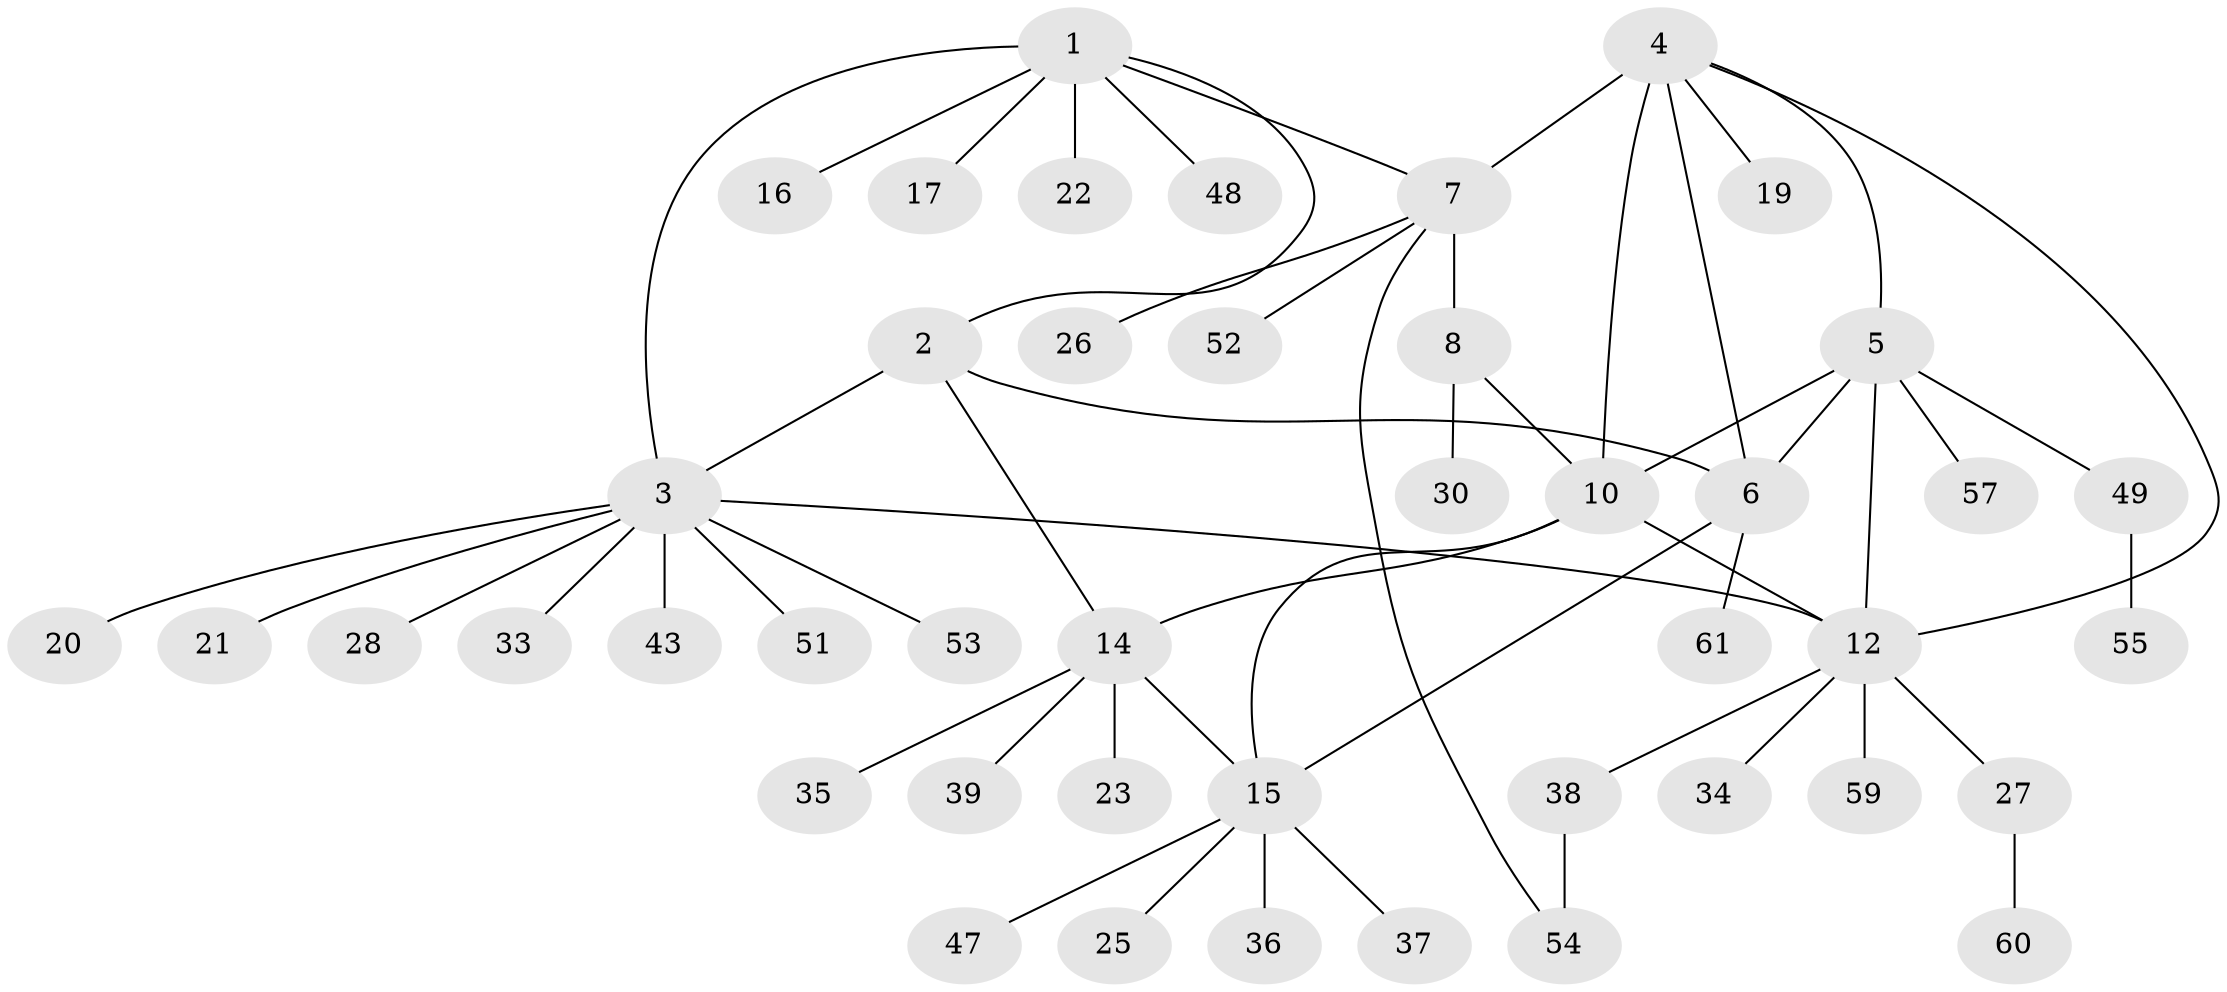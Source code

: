 // original degree distribution, {7: 0.04918032786885246, 4: 0.04918032786885246, 11: 0.01639344262295082, 5: 0.06557377049180328, 6: 0.04918032786885246, 3: 0.09836065573770492, 1: 0.5573770491803278, 2: 0.11475409836065574}
// Generated by graph-tools (version 1.1) at 2025/42/03/06/25 10:42:15]
// undirected, 44 vertices, 55 edges
graph export_dot {
graph [start="1"]
  node [color=gray90,style=filled];
  1 [super="+32"];
  2;
  3 [super="+44"];
  4 [super="+11"];
  5 [super="+40"];
  6 [super="+24"];
  7 [super="+9"];
  8 [super="+56"];
  10 [super="+13"];
  12 [super="+46"];
  14 [super="+29"];
  15 [super="+18"];
  16;
  17 [super="+42"];
  19;
  20;
  21;
  22;
  23;
  25;
  26 [super="+31"];
  27 [super="+45"];
  28;
  30;
  33;
  34;
  35;
  36;
  37;
  38 [super="+41"];
  39;
  43;
  47;
  48 [super="+58"];
  49 [super="+50"];
  51;
  52;
  53;
  54;
  55;
  57;
  59;
  60;
  61;
  1 -- 2;
  1 -- 3;
  1 -- 7;
  1 -- 16;
  1 -- 17;
  1 -- 22;
  1 -- 48;
  2 -- 3;
  2 -- 6;
  2 -- 14;
  3 -- 12;
  3 -- 20;
  3 -- 21;
  3 -- 28;
  3 -- 33;
  3 -- 43;
  3 -- 51;
  3 -- 53;
  4 -- 5;
  4 -- 6;
  4 -- 7 [weight=2];
  4 -- 19;
  4 -- 10;
  4 -- 12;
  5 -- 6;
  5 -- 49;
  5 -- 57;
  5 -- 12;
  5 -- 10;
  6 -- 15;
  6 -- 61;
  7 -- 8 [weight=2];
  7 -- 26;
  7 -- 54;
  7 -- 52;
  8 -- 30;
  8 -- 10;
  10 -- 12;
  10 -- 14;
  10 -- 15;
  12 -- 27;
  12 -- 34;
  12 -- 38;
  12 -- 59;
  14 -- 15;
  14 -- 23;
  14 -- 39;
  14 -- 35;
  15 -- 25;
  15 -- 36;
  15 -- 37;
  15 -- 47;
  27 -- 60;
  38 -- 54;
  49 -- 55;
}
